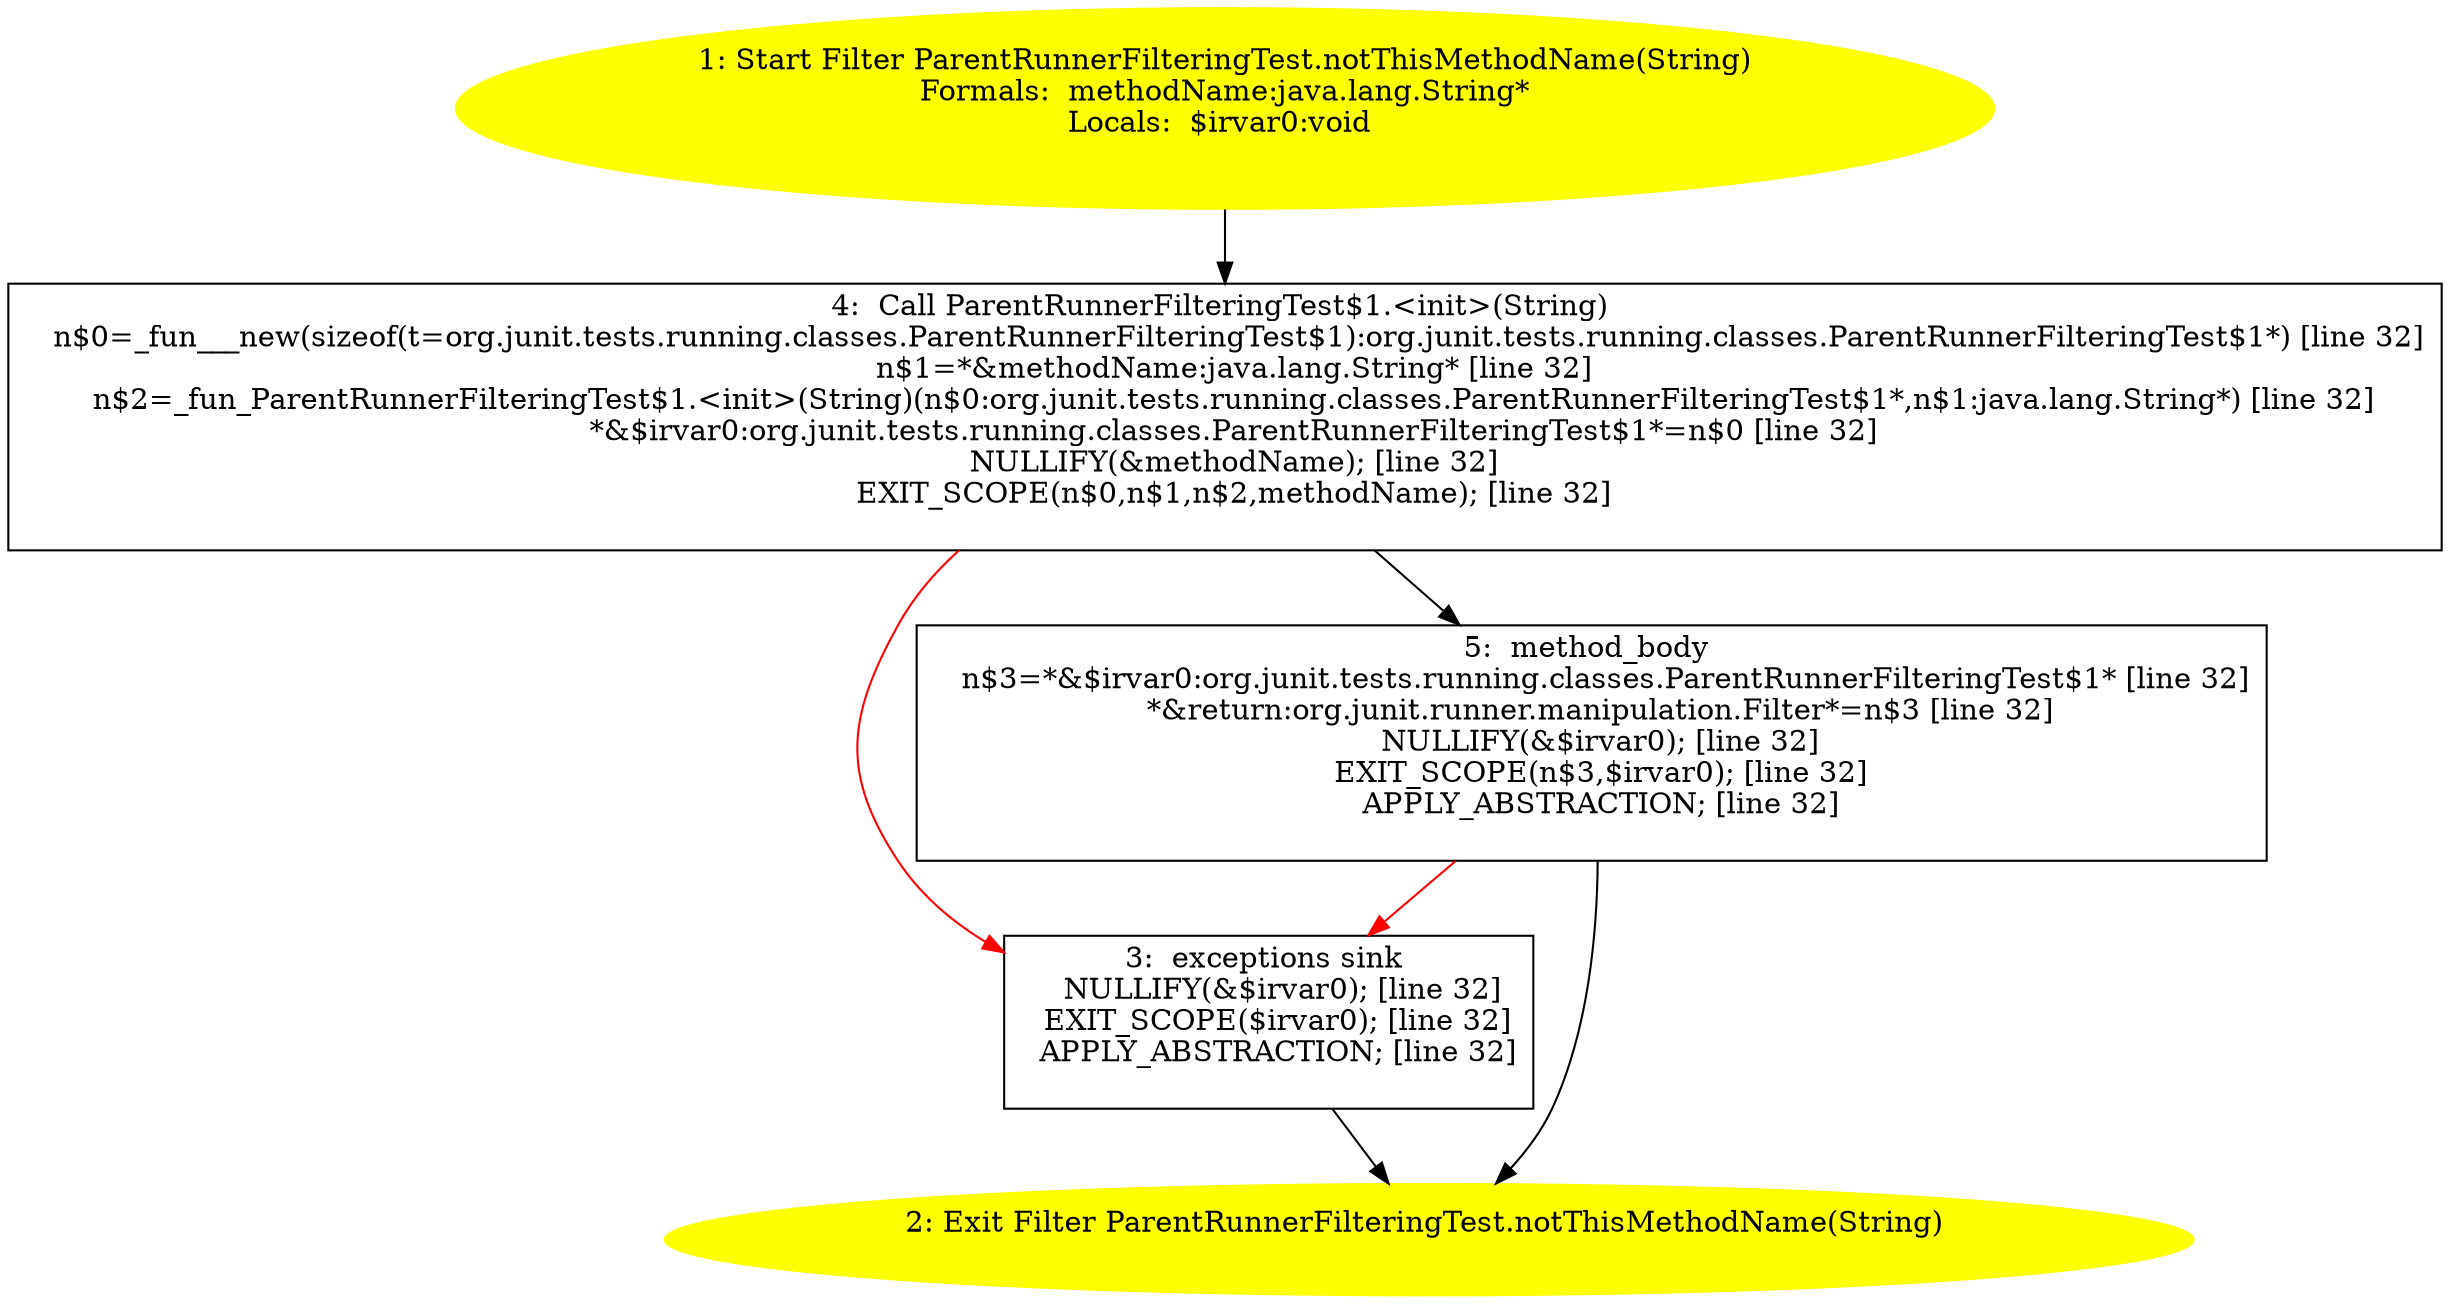 /* @generated */
digraph cfg {
"org.junit.tests.running.classes.ParentRunnerFilteringTest.notThisMethodName(java.lang.String):org.ju.e1bedfe3fafa9ebb061b9991b457fbb2_1" [label="1: Start Filter ParentRunnerFilteringTest.notThisMethodName(String)\nFormals:  methodName:java.lang.String*\nLocals:  $irvar0:void \n  " color=yellow style=filled]
	

	 "org.junit.tests.running.classes.ParentRunnerFilteringTest.notThisMethodName(java.lang.String):org.ju.e1bedfe3fafa9ebb061b9991b457fbb2_1" -> "org.junit.tests.running.classes.ParentRunnerFilteringTest.notThisMethodName(java.lang.String):org.ju.e1bedfe3fafa9ebb061b9991b457fbb2_4" ;
"org.junit.tests.running.classes.ParentRunnerFilteringTest.notThisMethodName(java.lang.String):org.ju.e1bedfe3fafa9ebb061b9991b457fbb2_2" [label="2: Exit Filter ParentRunnerFilteringTest.notThisMethodName(String) \n  " color=yellow style=filled]
	

"org.junit.tests.running.classes.ParentRunnerFilteringTest.notThisMethodName(java.lang.String):org.ju.e1bedfe3fafa9ebb061b9991b457fbb2_3" [label="3:  exceptions sink \n   NULLIFY(&$irvar0); [line 32]\n  EXIT_SCOPE($irvar0); [line 32]\n  APPLY_ABSTRACTION; [line 32]\n " shape="box"]
	

	 "org.junit.tests.running.classes.ParentRunnerFilteringTest.notThisMethodName(java.lang.String):org.ju.e1bedfe3fafa9ebb061b9991b457fbb2_3" -> "org.junit.tests.running.classes.ParentRunnerFilteringTest.notThisMethodName(java.lang.String):org.ju.e1bedfe3fafa9ebb061b9991b457fbb2_2" ;
"org.junit.tests.running.classes.ParentRunnerFilteringTest.notThisMethodName(java.lang.String):org.ju.e1bedfe3fafa9ebb061b9991b457fbb2_4" [label="4:  Call ParentRunnerFilteringTest$1.<init>(String) \n   n$0=_fun___new(sizeof(t=org.junit.tests.running.classes.ParentRunnerFilteringTest$1):org.junit.tests.running.classes.ParentRunnerFilteringTest$1*) [line 32]\n  n$1=*&methodName:java.lang.String* [line 32]\n  n$2=_fun_ParentRunnerFilteringTest$1.<init>(String)(n$0:org.junit.tests.running.classes.ParentRunnerFilteringTest$1*,n$1:java.lang.String*) [line 32]\n  *&$irvar0:org.junit.tests.running.classes.ParentRunnerFilteringTest$1*=n$0 [line 32]\n  NULLIFY(&methodName); [line 32]\n  EXIT_SCOPE(n$0,n$1,n$2,methodName); [line 32]\n " shape="box"]
	

	 "org.junit.tests.running.classes.ParentRunnerFilteringTest.notThisMethodName(java.lang.String):org.ju.e1bedfe3fafa9ebb061b9991b457fbb2_4" -> "org.junit.tests.running.classes.ParentRunnerFilteringTest.notThisMethodName(java.lang.String):org.ju.e1bedfe3fafa9ebb061b9991b457fbb2_5" ;
	 "org.junit.tests.running.classes.ParentRunnerFilteringTest.notThisMethodName(java.lang.String):org.ju.e1bedfe3fafa9ebb061b9991b457fbb2_4" -> "org.junit.tests.running.classes.ParentRunnerFilteringTest.notThisMethodName(java.lang.String):org.ju.e1bedfe3fafa9ebb061b9991b457fbb2_3" [color="red" ];
"org.junit.tests.running.classes.ParentRunnerFilteringTest.notThisMethodName(java.lang.String):org.ju.e1bedfe3fafa9ebb061b9991b457fbb2_5" [label="5:  method_body \n   n$3=*&$irvar0:org.junit.tests.running.classes.ParentRunnerFilteringTest$1* [line 32]\n  *&return:org.junit.runner.manipulation.Filter*=n$3 [line 32]\n  NULLIFY(&$irvar0); [line 32]\n  EXIT_SCOPE(n$3,$irvar0); [line 32]\n  APPLY_ABSTRACTION; [line 32]\n " shape="box"]
	

	 "org.junit.tests.running.classes.ParentRunnerFilteringTest.notThisMethodName(java.lang.String):org.ju.e1bedfe3fafa9ebb061b9991b457fbb2_5" -> "org.junit.tests.running.classes.ParentRunnerFilteringTest.notThisMethodName(java.lang.String):org.ju.e1bedfe3fafa9ebb061b9991b457fbb2_2" ;
	 "org.junit.tests.running.classes.ParentRunnerFilteringTest.notThisMethodName(java.lang.String):org.ju.e1bedfe3fafa9ebb061b9991b457fbb2_5" -> "org.junit.tests.running.classes.ParentRunnerFilteringTest.notThisMethodName(java.lang.String):org.ju.e1bedfe3fafa9ebb061b9991b457fbb2_3" [color="red" ];
}
